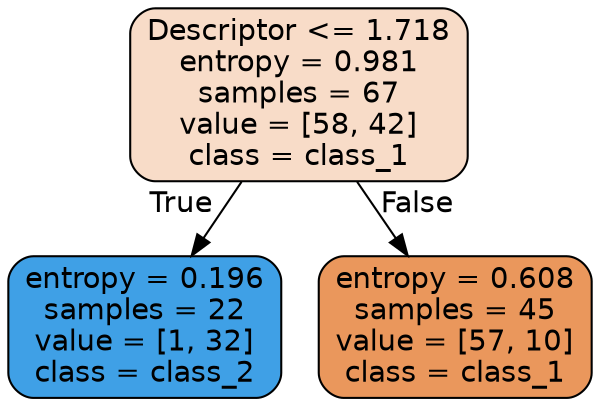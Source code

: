 digraph Tree {
node [shape=box, style="filled, rounded", color="black", fontname="helvetica"] ;
edge [fontname="helvetica"] ;
0 [label="Descriptor <= 1.718\nentropy = 0.981\nsamples = 67\nvalue = [58, 42]\nclass = class_1", fillcolor="#f8dcc8"] ;
1 [label="entropy = 0.196\nsamples = 22\nvalue = [1, 32]\nclass = class_2", fillcolor="#3fa0e6"] ;
0 -> 1 [labeldistance=2.5, labelangle=45, headlabel="True"] ;
2 [label="entropy = 0.608\nsamples = 45\nvalue = [57, 10]\nclass = class_1", fillcolor="#ea975c"] ;
0 -> 2 [labeldistance=2.5, labelangle=-45, headlabel="False"] ;
}